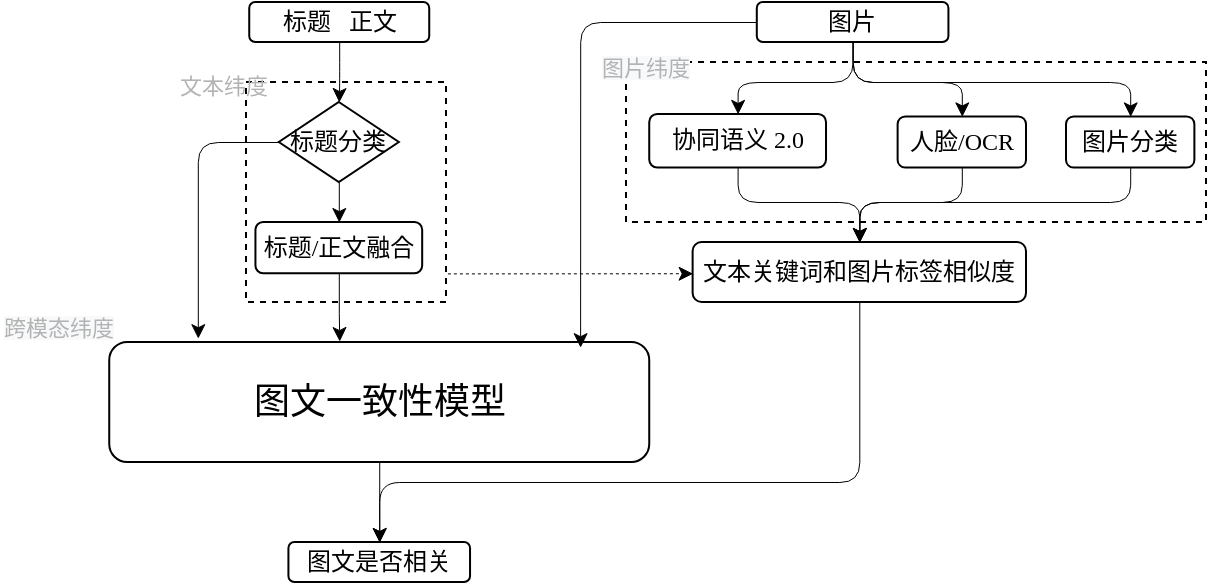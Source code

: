 <mxfile version="20.8.5" type="github">
  <diagram id="wtswVw4b2DIBDtsOtBge" name="第 1 页">
    <mxGraphModel dx="763" dy="493" grid="1" gridSize="10" guides="1" tooltips="1" connect="1" arrows="1" fold="1" page="1" pageScale="1" pageWidth="1169" pageHeight="1654" math="0" shadow="0">
      <root>
        <mxCell id="0" />
        <mxCell id="1" parent="0" />
        <mxCell id="PBYCk-HcuRerdCBnMbYj-23" value="" style="rounded=0;whiteSpace=wrap;html=1;dashed=1;strokeWidth=1;" vertex="1" parent="1">
          <mxGeometry x="880" y="170" width="100" height="110" as="geometry" />
        </mxCell>
        <mxCell id="PBYCk-HcuRerdCBnMbYj-24" value="" style="rounded=0;whiteSpace=wrap;html=1;dashed=1;strokeWidth=1;" vertex="1" parent="1">
          <mxGeometry x="1070" y="160" width="290" height="80" as="geometry" />
        </mxCell>
        <mxCell id="PBYCk-HcuRerdCBnMbYj-25" style="edgeStyle=orthogonalEdgeStyle;orthogonalLoop=1;jettySize=auto;html=1;entryX=0.5;entryY=0;entryDx=0;entryDy=0;fontSize=11;fontColor=#B3B3B3;strokeWidth=0.5;rounded=1;" edge="1" parent="1" source="PBYCk-HcuRerdCBnMbYj-26" target="PBYCk-HcuRerdCBnMbYj-29">
          <mxGeometry relative="1" as="geometry" />
        </mxCell>
        <mxCell id="PBYCk-HcuRerdCBnMbYj-26" value="&lt;font style=&quot;font-size: 18px; background-color: rgb(255, 255, 255);&quot;&gt;图文一致性模型&lt;/font&gt;" style="rounded=1;whiteSpace=wrap;html=1;fontFamily=Lucida Console;" vertex="1" parent="1">
          <mxGeometry x="811.62" y="300" width="270" height="60" as="geometry" />
        </mxCell>
        <mxCell id="PBYCk-HcuRerdCBnMbYj-27" style="edgeStyle=orthogonalEdgeStyle;rounded=0;orthogonalLoop=1;jettySize=auto;html=1;entryX=0.426;entryY=-0.008;entryDx=0;entryDy=0;entryPerimeter=0;strokeWidth=0.5;" edge="1" parent="1" source="PBYCk-HcuRerdCBnMbYj-28" target="PBYCk-HcuRerdCBnMbYj-26">
          <mxGeometry relative="1" as="geometry" />
        </mxCell>
        <mxCell id="PBYCk-HcuRerdCBnMbYj-28" value="&lt;font style=&quot;font-size: 12px&quot;&gt;&lt;font&gt;标题/正文融合&lt;/font&gt;&lt;br&gt;&lt;/font&gt;" style="rounded=1;whiteSpace=wrap;html=1;fontFamily=Lucida Console;fillColor=#FFFFFF;fontColor=#000000;" vertex="1" parent="1">
          <mxGeometry x="884.72" y="240" width="83.37" height="25.62" as="geometry" />
        </mxCell>
        <mxCell id="PBYCk-HcuRerdCBnMbYj-29" value="&lt;font style=&quot;font-size: 12px&quot;&gt;图文是否相关&lt;/font&gt;" style="rounded=1;whiteSpace=wrap;html=1;fontFamily=Lucida Console;" vertex="1" parent="1">
          <mxGeometry x="901.21" y="400" width="90.81" height="20" as="geometry" />
        </mxCell>
        <mxCell id="PBYCk-HcuRerdCBnMbYj-30" value="" style="edgeStyle=orthogonalEdgeStyle;orthogonalLoop=1;jettySize=auto;html=1;fontSize=12;strokeWidth=0.5;rounded=1;" edge="1" parent="1" source="PBYCk-HcuRerdCBnMbYj-31" target="PBYCk-HcuRerdCBnMbYj-44">
          <mxGeometry relative="1" as="geometry" />
        </mxCell>
        <mxCell id="PBYCk-HcuRerdCBnMbYj-31" value="标题&amp;nbsp; &amp;nbsp;正文" style="rounded=1;whiteSpace=wrap;html=1;fontFamily=Lucida Console;" vertex="1" parent="1">
          <mxGeometry x="881.62" y="130" width="90" height="20" as="geometry" />
        </mxCell>
        <mxCell id="PBYCk-HcuRerdCBnMbYj-32" style="edgeStyle=orthogonalEdgeStyle;orthogonalLoop=1;jettySize=auto;html=1;entryX=0.872;entryY=0.043;entryDx=0;entryDy=0;entryPerimeter=0;fontSize=12;fontColor=#FFFFFF;strokeWidth=0.5;rounded=1;" edge="1" parent="1" source="PBYCk-HcuRerdCBnMbYj-35" target="PBYCk-HcuRerdCBnMbYj-26">
          <mxGeometry relative="1" as="geometry" />
        </mxCell>
        <mxCell id="PBYCk-HcuRerdCBnMbYj-33" style="edgeStyle=orthogonalEdgeStyle;orthogonalLoop=1;jettySize=auto;html=1;entryX=0.5;entryY=0;entryDx=0;entryDy=0;fontSize=12;fontColor=#FFFFFF;strokeWidth=0.5;rounded=1;" edge="1" parent="1" source="PBYCk-HcuRerdCBnMbYj-35" target="PBYCk-HcuRerdCBnMbYj-37">
          <mxGeometry relative="1" as="geometry">
            <Array as="points">
              <mxPoint x="1183" y="170" />
              <mxPoint x="1126" y="170" />
            </Array>
          </mxGeometry>
        </mxCell>
        <mxCell id="PBYCk-HcuRerdCBnMbYj-34" style="edgeStyle=orthogonalEdgeStyle;orthogonalLoop=1;jettySize=auto;html=1;entryX=0.5;entryY=0;entryDx=0;entryDy=0;fontSize=11;fontColor=#B3B3B3;strokeWidth=0.5;rounded=1;" edge="1" parent="1" source="PBYCk-HcuRerdCBnMbYj-35" target="PBYCk-HcuRerdCBnMbYj-41">
          <mxGeometry relative="1" as="geometry" />
        </mxCell>
        <mxCell id="PBYCk-HcuRerdCBnMbYj-50" style="edgeStyle=orthogonalEdgeStyle;rounded=1;orthogonalLoop=1;jettySize=auto;html=1;entryX=0.5;entryY=0;entryDx=0;entryDy=0;strokeWidth=0.5;" edge="1" parent="1" source="PBYCk-HcuRerdCBnMbYj-35" target="PBYCk-HcuRerdCBnMbYj-49">
          <mxGeometry relative="1" as="geometry">
            <Array as="points">
              <mxPoint x="1183" y="170" />
              <mxPoint x="1322" y="170" />
            </Array>
          </mxGeometry>
        </mxCell>
        <mxCell id="PBYCk-HcuRerdCBnMbYj-35" value="图片" style="rounded=1;whiteSpace=wrap;html=1;fontFamily=Lucida Console;" vertex="1" parent="1">
          <mxGeometry x="1135.4" y="130" width="95.81" height="20" as="geometry" />
        </mxCell>
        <mxCell id="PBYCk-HcuRerdCBnMbYj-36" style="edgeStyle=orthogonalEdgeStyle;orthogonalLoop=1;jettySize=auto;html=1;entryX=0.5;entryY=0;entryDx=0;entryDy=0;fontSize=11;fontColor=#B3B3B3;strokeWidth=0.5;rounded=1;" edge="1" parent="1" source="PBYCk-HcuRerdCBnMbYj-37" target="PBYCk-HcuRerdCBnMbYj-39">
          <mxGeometry relative="1" as="geometry">
            <Array as="points">
              <mxPoint x="1126" y="230" />
              <mxPoint x="1187" y="230" />
            </Array>
          </mxGeometry>
        </mxCell>
        <mxCell id="PBYCk-HcuRerdCBnMbYj-37" value="&lt;font style=&quot;font-size: 12px&quot;&gt;协同语义 2.0&lt;/font&gt;" style="rounded=1;whiteSpace=wrap;html=1;fontFamily=Lucida Console;fontColor=#000000;" vertex="1" parent="1">
          <mxGeometry x="1081.62" y="185.94" width="88.39" height="26.87" as="geometry" />
        </mxCell>
        <mxCell id="PBYCk-HcuRerdCBnMbYj-38" style="edgeStyle=orthogonalEdgeStyle;orthogonalLoop=1;jettySize=auto;html=1;entryX=0.5;entryY=0;entryDx=0;entryDy=0;fontSize=11;fontColor=#B3B3B3;strokeWidth=0.5;rounded=1;" edge="1" parent="1" source="PBYCk-HcuRerdCBnMbYj-39" target="PBYCk-HcuRerdCBnMbYj-29">
          <mxGeometry relative="1" as="geometry">
            <Array as="points">
              <mxPoint x="1187" y="370" />
              <mxPoint x="947" y="370" />
            </Array>
          </mxGeometry>
        </mxCell>
        <mxCell id="PBYCk-HcuRerdCBnMbYj-39" value="文本关键词和图片标签相似度" style="rounded=1;whiteSpace=wrap;html=1;fontFamily=Lucida Console;" vertex="1" parent="1">
          <mxGeometry x="1103.31" y="250" width="166.69" height="30" as="geometry" />
        </mxCell>
        <mxCell id="PBYCk-HcuRerdCBnMbYj-40" style="edgeStyle=orthogonalEdgeStyle;orthogonalLoop=1;jettySize=auto;html=1;entryX=0.5;entryY=0;entryDx=0;entryDy=0;fontSize=11;fontColor=#B3B3B3;strokeWidth=0.5;rounded=1;" edge="1" parent="1" source="PBYCk-HcuRerdCBnMbYj-41" target="PBYCk-HcuRerdCBnMbYj-39">
          <mxGeometry relative="1" as="geometry">
            <Array as="points">
              <mxPoint x="1238" y="230" />
              <mxPoint x="1187" y="230" />
            </Array>
          </mxGeometry>
        </mxCell>
        <mxCell id="PBYCk-HcuRerdCBnMbYj-41" value="人脸/OCR" style="rounded=1;whiteSpace=wrap;html=1;fontFamily=Lucida Console;" vertex="1" parent="1">
          <mxGeometry x="1205.81" y="187.19" width="64.19" height="25.62" as="geometry" />
        </mxCell>
        <mxCell id="PBYCk-HcuRerdCBnMbYj-42" style="edgeStyle=orthogonalEdgeStyle;orthogonalLoop=1;jettySize=auto;html=1;entryX=0.164;entryY=-0.032;entryDx=0;entryDy=0;entryPerimeter=0;fontSize=12;strokeWidth=0.5;rounded=1;" edge="1" parent="1" source="PBYCk-HcuRerdCBnMbYj-44" target="PBYCk-HcuRerdCBnMbYj-26">
          <mxGeometry relative="1" as="geometry">
            <Array as="points">
              <mxPoint x="856" y="200" />
            </Array>
          </mxGeometry>
        </mxCell>
        <mxCell id="PBYCk-HcuRerdCBnMbYj-43" style="edgeStyle=orthogonalEdgeStyle;rounded=0;orthogonalLoop=1;jettySize=auto;html=1;exitX=0.5;exitY=1;exitDx=0;exitDy=0;entryX=0.5;entryY=0;entryDx=0;entryDy=0;strokeWidth=0.5;" edge="1" parent="1" source="PBYCk-HcuRerdCBnMbYj-44" target="PBYCk-HcuRerdCBnMbYj-28">
          <mxGeometry relative="1" as="geometry" />
        </mxCell>
        <mxCell id="PBYCk-HcuRerdCBnMbYj-44" value="&lt;font face=&quot;lucida console&quot;&gt;标题分类&lt;/font&gt;" style="rhombus;whiteSpace=wrap;html=1;fontSize=12;fillColor=#FFFFFF;fontColor=#000000;" vertex="1" parent="1">
          <mxGeometry x="896.41" y="180" width="60" height="40" as="geometry" />
        </mxCell>
        <mxCell id="PBYCk-HcuRerdCBnMbYj-45" value="&lt;meta charset=&quot;utf-8&quot;&gt;&lt;span style=&quot;color: rgb(179, 179, 179); font-family: helvetica; font-size: 11px; font-style: normal; font-weight: 400; letter-spacing: normal; text-align: center; text-indent: 0px; text-transform: none; word-spacing: 0px; background-color: rgb(248, 249, 250); display: inline; float: none;&quot;&gt;图片纬度&lt;/span&gt;" style="text;whiteSpace=wrap;html=1;fontSize=11;fontColor=#B3B3B3;" vertex="1" parent="1">
          <mxGeometry x="1055.89" y="150" width="70" height="30" as="geometry" />
        </mxCell>
        <mxCell id="PBYCk-HcuRerdCBnMbYj-46" value="&lt;span style=&quot;color: rgb(179 , 179 , 179) ; font-family: &amp;#34;helvetica&amp;#34; ; font-size: 11px ; font-style: normal ; font-weight: 400 ; letter-spacing: normal ; text-align: center ; text-indent: 0px ; text-transform: none ; word-spacing: 0px ; background-color: rgb(248 , 249 , 250) ; display: inline ; float: none&quot;&gt;跨模态纬度&lt;/span&gt;" style="text;whiteSpace=wrap;html=1;fontSize=11;fontColor=#B3B3B3;" vertex="1" parent="1">
          <mxGeometry x="757.0" y="280" width="70" height="30" as="geometry" />
        </mxCell>
        <mxCell id="PBYCk-HcuRerdCBnMbYj-47" value="" style="endArrow=classic;html=1;fontSize=11;fontColor=#B3B3B3;exitX=1.007;exitY=0.87;exitDx=0;exitDy=0;exitPerimeter=0;dashed=1;strokeWidth=0.5;rounded=1;" edge="1" parent="1" source="PBYCk-HcuRerdCBnMbYj-23">
          <mxGeometry width="50" height="50" relative="1" as="geometry">
            <mxPoint x="1009.2" y="285.62" as="sourcePoint" />
            <mxPoint x="1103.31" y="265.62" as="targetPoint" />
          </mxGeometry>
        </mxCell>
        <mxCell id="PBYCk-HcuRerdCBnMbYj-48" value="&lt;font style=&quot;font-size: 11px&quot; color=&quot;#b3b3b3&quot;&gt;文本纬度&lt;/font&gt;" style="text;html=1;strokeColor=none;fillColor=none;align=center;verticalAlign=middle;whiteSpace=wrap;rounded=0;dashed=1;" vertex="1" parent="1">
          <mxGeometry x="839.11" y="157.19" width="60" height="30" as="geometry" />
        </mxCell>
        <mxCell id="PBYCk-HcuRerdCBnMbYj-52" style="edgeStyle=orthogonalEdgeStyle;rounded=1;orthogonalLoop=1;jettySize=auto;html=1;entryX=0.5;entryY=0;entryDx=0;entryDy=0;strokeWidth=0.5;fontColor=#000000;" edge="1" parent="1" source="PBYCk-HcuRerdCBnMbYj-49" target="PBYCk-HcuRerdCBnMbYj-39">
          <mxGeometry relative="1" as="geometry">
            <Array as="points">
              <mxPoint x="1322" y="230" />
              <mxPoint x="1187" y="230" />
            </Array>
          </mxGeometry>
        </mxCell>
        <mxCell id="PBYCk-HcuRerdCBnMbYj-49" value="图片分类" style="rounded=1;whiteSpace=wrap;html=1;fontFamily=Lucida Console;" vertex="1" parent="1">
          <mxGeometry x="1290" y="187.19" width="64.19" height="25.62" as="geometry" />
        </mxCell>
      </root>
    </mxGraphModel>
  </diagram>
</mxfile>
